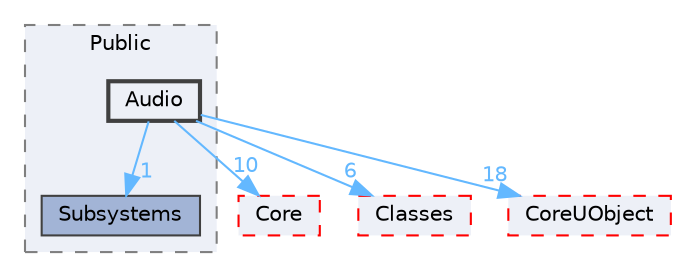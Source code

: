 digraph "Audio"
{
 // INTERACTIVE_SVG=YES
 // LATEX_PDF_SIZE
  bgcolor="transparent";
  edge [fontname=Helvetica,fontsize=10,labelfontname=Helvetica,labelfontsize=10];
  node [fontname=Helvetica,fontsize=10,shape=box,height=0.2,width=0.4];
  compound=true
  subgraph clusterdir_1d06a51bfc871a6a1823440d0d72725c {
    graph [ bgcolor="#edf0f7", pencolor="grey50", label="Public", fontname=Helvetica,fontsize=10 style="filled,dashed", URL="dir_1d06a51bfc871a6a1823440d0d72725c.html",tooltip=""]
  dir_038a019aac33015d2e114ea0353252e9 [label="Subsystems", fillcolor="#a2b4d6", color="grey25", style="filled", URL="dir_038a019aac33015d2e114ea0353252e9.html",tooltip=""];
  dir_30677d614c70ff3d3766f32fd17644d9 [label="Audio", fillcolor="#edf0f7", color="grey25", style="filled,bold", URL="dir_30677d614c70ff3d3766f32fd17644d9.html",tooltip=""];
  }
  dir_0e6cddcc9caa1238c7f3774224afaa45 [label="Core", fillcolor="#edf0f7", color="red", style="filled,dashed", URL="dir_0e6cddcc9caa1238c7f3774224afaa45.html",tooltip=""];
  dir_0ed647eebe6ffcaa496d3842b7cec6ce [label="Classes", fillcolor="#edf0f7", color="red", style="filled,dashed", URL="dir_0ed647eebe6ffcaa496d3842b7cec6ce.html",tooltip=""];
  dir_4c499e5e32e2b4479ad7e552df73eeae [label="CoreUObject", fillcolor="#edf0f7", color="red", style="filled,dashed", URL="dir_4c499e5e32e2b4479ad7e552df73eeae.html",tooltip=""];
  dir_30677d614c70ff3d3766f32fd17644d9->dir_038a019aac33015d2e114ea0353252e9 [headlabel="1", labeldistance=1.5 headhref="dir_000072_001151.html" href="dir_000072_001151.html" color="steelblue1" fontcolor="steelblue1"];
  dir_30677d614c70ff3d3766f32fd17644d9->dir_0e6cddcc9caa1238c7f3774224afaa45 [headlabel="10", labeldistance=1.5 headhref="dir_000072_000266.html" href="dir_000072_000266.html" color="steelblue1" fontcolor="steelblue1"];
  dir_30677d614c70ff3d3766f32fd17644d9->dir_0ed647eebe6ffcaa496d3842b7cec6ce [headlabel="6", labeldistance=1.5 headhref="dir_000072_000193.html" href="dir_000072_000193.html" color="steelblue1" fontcolor="steelblue1"];
  dir_30677d614c70ff3d3766f32fd17644d9->dir_4c499e5e32e2b4479ad7e552df73eeae [headlabel="18", labeldistance=1.5 headhref="dir_000072_000268.html" href="dir_000072_000268.html" color="steelblue1" fontcolor="steelblue1"];
}

